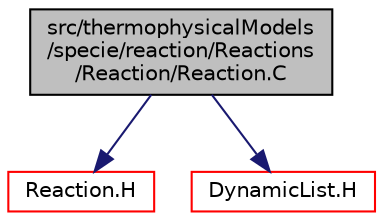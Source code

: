 digraph "src/thermophysicalModels/specie/reaction/Reactions/Reaction/Reaction.C"
{
  bgcolor="transparent";
  edge [fontname="Helvetica",fontsize="10",labelfontname="Helvetica",labelfontsize="10"];
  node [fontname="Helvetica",fontsize="10",shape=record];
  Node0 [label="src/thermophysicalModels\l/specie/reaction/Reactions\l/Reaction/Reaction.C",height=0.2,width=0.4,color="black", fillcolor="grey75", style="filled", fontcolor="black"];
  Node0 -> Node1 [color="midnightblue",fontsize="10",style="solid",fontname="Helvetica"];
  Node1 [label="Reaction.H",height=0.2,width=0.4,color="red",URL="$a17027.html"];
  Node0 -> Node88 [color="midnightblue",fontsize="10",style="solid",fontname="Helvetica"];
  Node88 [label="DynamicList.H",height=0.2,width=0.4,color="red",URL="$a09335.html"];
}
